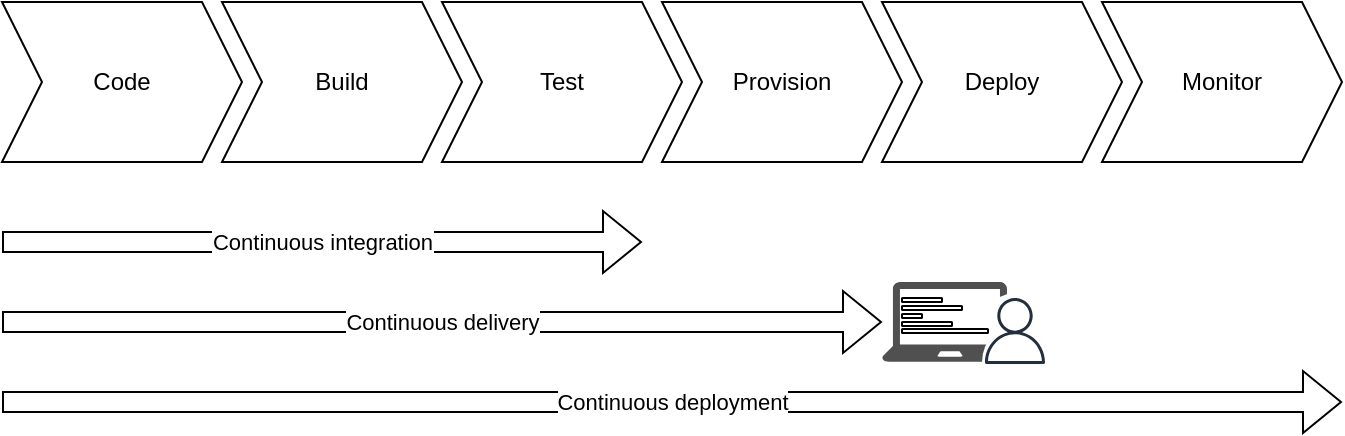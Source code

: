 <mxfile version="22.1.18" type="github">
  <diagram name="Page-1" id="oDYJpG0_bWOVpwj81rVX">
    <mxGraphModel dx="363" dy="491" grid="1" gridSize="10" guides="1" tooltips="1" connect="1" arrows="1" fold="1" page="1" pageScale="1" pageWidth="1700" pageHeight="1100" math="0" shadow="0">
      <root>
        <mxCell id="0" />
        <mxCell id="1" parent="0" />
        <mxCell id="qc0nYa39b0gTiiJBl11s-10" value="" style="sketch=0;pointerEvents=1;shadow=0;dashed=0;html=1;strokeColor=none;fillColor=#505050;labelPosition=center;verticalLabelPosition=bottom;verticalAlign=top;outlineConnect=0;align=center;shape=mxgraph.office.devices.laptop;" vertex="1" parent="1">
          <mxGeometry x="520" y="300" width="68" height="39.86" as="geometry" />
        </mxCell>
        <mxCell id="qc0nYa39b0gTiiJBl11s-13" value="" style="ellipse;whiteSpace=wrap;html=1;strokeColor=none;" vertex="1" parent="1">
          <mxGeometry x="570" y="320" width="40" height="40" as="geometry" />
        </mxCell>
        <mxCell id="qc0nYa39b0gTiiJBl11s-12" value="" style="ellipse;whiteSpace=wrap;html=1;strokeColor=none;" vertex="1" parent="1">
          <mxGeometry x="570" y="304.93" width="40" height="30" as="geometry" />
        </mxCell>
        <mxCell id="qc0nYa39b0gTiiJBl11s-1" value="Code" style="shape=step;perimeter=stepPerimeter;whiteSpace=wrap;html=1;fixedSize=1;" vertex="1" parent="1">
          <mxGeometry x="80" y="160" width="120" height="80" as="geometry" />
        </mxCell>
        <mxCell id="qc0nYa39b0gTiiJBl11s-2" value="Build" style="shape=step;perimeter=stepPerimeter;whiteSpace=wrap;html=1;fixedSize=1;" vertex="1" parent="1">
          <mxGeometry x="190" y="160" width="120" height="80" as="geometry" />
        </mxCell>
        <mxCell id="qc0nYa39b0gTiiJBl11s-3" value="Test" style="shape=step;perimeter=stepPerimeter;whiteSpace=wrap;html=1;fixedSize=1;" vertex="1" parent="1">
          <mxGeometry x="300" y="160" width="120" height="80" as="geometry" />
        </mxCell>
        <mxCell id="qc0nYa39b0gTiiJBl11s-4" value="Provision" style="shape=step;perimeter=stepPerimeter;whiteSpace=wrap;html=1;fixedSize=1;" vertex="1" parent="1">
          <mxGeometry x="410" y="160" width="120" height="80" as="geometry" />
        </mxCell>
        <mxCell id="qc0nYa39b0gTiiJBl11s-5" value="Deploy" style="shape=step;perimeter=stepPerimeter;whiteSpace=wrap;html=1;fixedSize=1;" vertex="1" parent="1">
          <mxGeometry x="520" y="160" width="120" height="80" as="geometry" />
        </mxCell>
        <mxCell id="qc0nYa39b0gTiiJBl11s-6" value="Monitor" style="shape=step;perimeter=stepPerimeter;whiteSpace=wrap;html=1;fixedSize=1;" vertex="1" parent="1">
          <mxGeometry x="630" y="160" width="120" height="80" as="geometry" />
        </mxCell>
        <mxCell id="qc0nYa39b0gTiiJBl11s-7" value="Continuous integration" style="shape=flexArrow;endArrow=classic;html=1;rounded=0;" edge="1" parent="1">
          <mxGeometry width="50" height="50" relative="1" as="geometry">
            <mxPoint x="80" y="280" as="sourcePoint" />
            <mxPoint x="400" y="280" as="targetPoint" />
          </mxGeometry>
        </mxCell>
        <mxCell id="qc0nYa39b0gTiiJBl11s-8" value="Continuous delivery" style="shape=flexArrow;endArrow=classic;html=1;rounded=0;" edge="1" parent="1">
          <mxGeometry width="50" height="50" relative="1" as="geometry">
            <mxPoint x="80" y="320" as="sourcePoint" />
            <mxPoint x="520" y="320" as="targetPoint" />
          </mxGeometry>
        </mxCell>
        <mxCell id="qc0nYa39b0gTiiJBl11s-9" value="Continuous deployment" style="shape=flexArrow;endArrow=classic;html=1;rounded=0;" edge="1" parent="1">
          <mxGeometry width="50" height="50" relative="1" as="geometry">
            <mxPoint x="80" y="360" as="sourcePoint" />
            <mxPoint x="750" y="360" as="targetPoint" />
          </mxGeometry>
        </mxCell>
        <mxCell id="qc0nYa39b0gTiiJBl11s-11" value="" style="sketch=0;outlineConnect=0;fontColor=#232F3E;gradientColor=none;fillColor=#232F3D;strokeColor=none;dashed=0;verticalLabelPosition=bottom;verticalAlign=top;align=center;html=1;fontSize=12;fontStyle=0;aspect=fixed;pointerEvents=1;shape=mxgraph.aws4.user;" vertex="1" parent="1">
          <mxGeometry x="570" y="308" width="33" height="33" as="geometry" />
        </mxCell>
        <mxCell id="qc0nYa39b0gTiiJBl11s-14" value="" style="rounded=1;whiteSpace=wrap;html=1;" vertex="1" parent="1">
          <mxGeometry x="530" y="308" width="20" height="2" as="geometry" />
        </mxCell>
        <mxCell id="qc0nYa39b0gTiiJBl11s-15" value="" style="rounded=1;whiteSpace=wrap;html=1;" vertex="1" parent="1">
          <mxGeometry x="530" y="312" width="30" height="2" as="geometry" />
        </mxCell>
        <mxCell id="qc0nYa39b0gTiiJBl11s-16" value="" style="rounded=1;whiteSpace=wrap;html=1;" vertex="1" parent="1">
          <mxGeometry x="530" y="316" width="10" height="2" as="geometry" />
        </mxCell>
        <mxCell id="qc0nYa39b0gTiiJBl11s-17" value="" style="rounded=1;whiteSpace=wrap;html=1;" vertex="1" parent="1">
          <mxGeometry x="530" y="320" width="25" height="2" as="geometry" />
        </mxCell>
        <mxCell id="qc0nYa39b0gTiiJBl11s-18" value="" style="rounded=1;whiteSpace=wrap;html=1;" vertex="1" parent="1">
          <mxGeometry x="530" y="323.5" width="43" height="2" as="geometry" />
        </mxCell>
      </root>
    </mxGraphModel>
  </diagram>
</mxfile>
